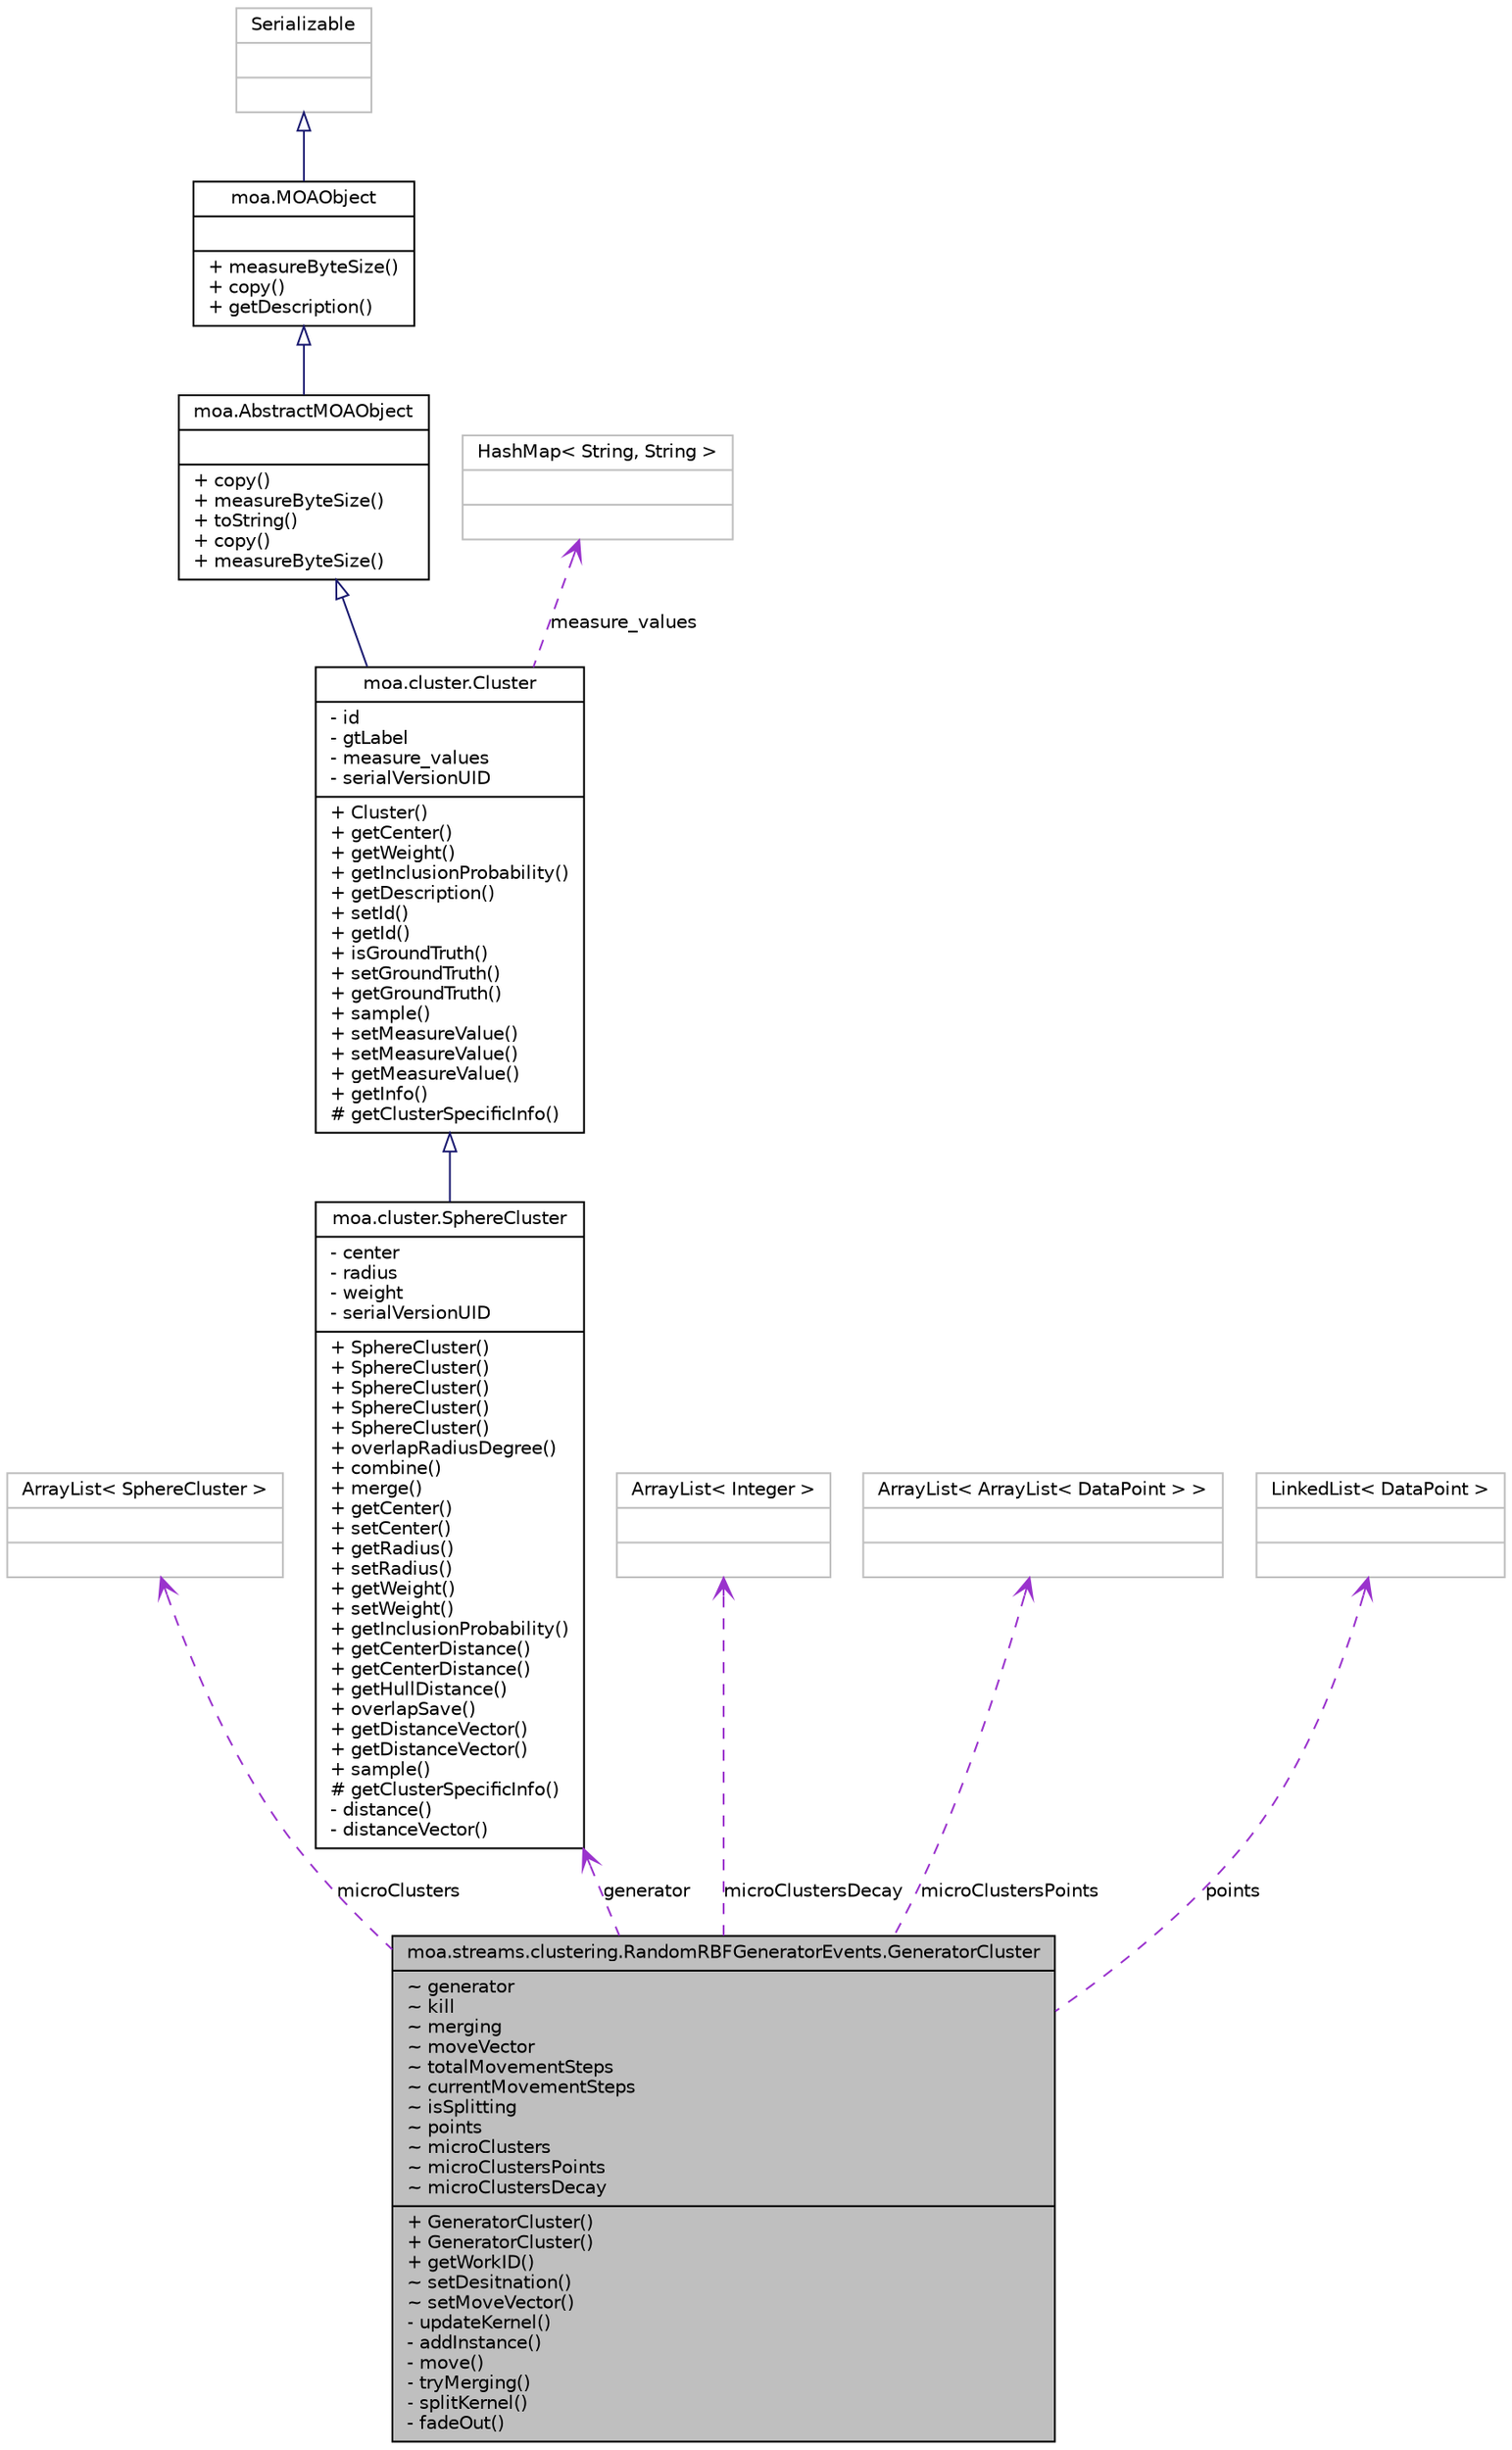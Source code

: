 digraph G
{
  edge [fontname="Helvetica",fontsize="10",labelfontname="Helvetica",labelfontsize="10"];
  node [fontname="Helvetica",fontsize="10",shape=record];
  Node1 [label="{moa.streams.clustering.RandomRBFGeneratorEvents.GeneratorCluster\n|~ generator\l~ kill\l~ merging\l~ moveVector\l~ totalMovementSteps\l~ currentMovementSteps\l~ isSplitting\l~ points\l~ microClusters\l~ microClustersPoints\l~ microClustersDecay\l|+ GeneratorCluster()\l+ GeneratorCluster()\l+ getWorkID()\l~ setDesitnation()\l~ setMoveVector()\l- updateKernel()\l- addInstance()\l- move()\l- tryMerging()\l- splitKernel()\l- fadeOut()\l}",height=0.2,width=0.4,color="black", fillcolor="grey75", style="filled" fontcolor="black"];
  Node2 -> Node1 [dir=back,color="darkorchid3",fontsize="10",style="dashed",label="microClusters",arrowtail="open",fontname="Helvetica"];
  Node2 [label="{ArrayList\< SphereCluster \>\n||}",height=0.2,width=0.4,color="grey75", fillcolor="white", style="filled"];
  Node3 -> Node1 [dir=back,color="darkorchid3",fontsize="10",style="dashed",label="generator",arrowtail="open",fontname="Helvetica"];
  Node3 [label="{moa.cluster.SphereCluster\n|- center\l- radius\l- weight\l- serialVersionUID\l|+ SphereCluster()\l+ SphereCluster()\l+ SphereCluster()\l+ SphereCluster()\l+ SphereCluster()\l+ overlapRadiusDegree()\l+ combine()\l+ merge()\l+ getCenter()\l+ setCenter()\l+ getRadius()\l+ setRadius()\l+ getWeight()\l+ setWeight()\l+ getInclusionProbability()\l+ getCenterDistance()\l+ getCenterDistance()\l+ getHullDistance()\l+ overlapSave()\l+ getDistanceVector()\l+ getDistanceVector()\l+ sample()\l# getClusterSpecificInfo()\l- distance()\l- distanceVector()\l}",height=0.2,width=0.4,color="black", fillcolor="white", style="filled",URL="$classmoa_1_1cluster_1_1SphereCluster.html",tooltip="A simple implementation of the Cluster interface representing spherical clusters..."];
  Node4 -> Node3 [dir=back,color="midnightblue",fontsize="10",style="solid",arrowtail="empty",fontname="Helvetica"];
  Node4 [label="{moa.cluster.Cluster\n|- id\l- gtLabel\l- measure_values\l- serialVersionUID\l|+ Cluster()\l+ getCenter()\l+ getWeight()\l+ getInclusionProbability()\l+ getDescription()\l+ setId()\l+ getId()\l+ isGroundTruth()\l+ setGroundTruth()\l+ getGroundTruth()\l+ sample()\l+ setMeasureValue()\l+ setMeasureValue()\l+ getMeasureValue()\l+ getInfo()\l# getClusterSpecificInfo()\l}",height=0.2,width=0.4,color="black", fillcolor="white", style="filled",URL="$classmoa_1_1cluster_1_1Cluster.html"];
  Node5 -> Node4 [dir=back,color="midnightblue",fontsize="10",style="solid",arrowtail="empty",fontname="Helvetica"];
  Node5 [label="{moa.AbstractMOAObject\n||+ copy()\l+ measureByteSize()\l+ toString()\l+ copy()\l+ measureByteSize()\l}",height=0.2,width=0.4,color="black", fillcolor="white", style="filled",URL="$classmoa_1_1AbstractMOAObject.html",tooltip="Abstract MOA Object."];
  Node6 -> Node5 [dir=back,color="midnightblue",fontsize="10",style="solid",arrowtail="empty",fontname="Helvetica"];
  Node6 [label="{moa.MOAObject\n||+ measureByteSize()\l+ copy()\l+ getDescription()\l}",height=0.2,width=0.4,color="black", fillcolor="white", style="filled",URL="$interfacemoa_1_1MOAObject.html",tooltip="Interface implemented by classes in MOA, so that all are serializable, can produce..."];
  Node7 -> Node6 [dir=back,color="midnightblue",fontsize="10",style="solid",arrowtail="empty",fontname="Helvetica"];
  Node7 [label="{Serializable\n||}",height=0.2,width=0.4,color="grey75", fillcolor="white", style="filled"];
  Node8 -> Node4 [dir=back,color="darkorchid3",fontsize="10",style="dashed",label="measure_values",arrowtail="open",fontname="Helvetica"];
  Node8 [label="{HashMap\< String, String \>\n||}",height=0.2,width=0.4,color="grey75", fillcolor="white", style="filled"];
  Node9 -> Node1 [dir=back,color="darkorchid3",fontsize="10",style="dashed",label="microClustersDecay",arrowtail="open",fontname="Helvetica"];
  Node9 [label="{ArrayList\< Integer \>\n||}",height=0.2,width=0.4,color="grey75", fillcolor="white", style="filled"];
  Node10 -> Node1 [dir=back,color="darkorchid3",fontsize="10",style="dashed",label="microClustersPoints",arrowtail="open",fontname="Helvetica"];
  Node10 [label="{ArrayList\< ArrayList\< DataPoint \> \>\n||}",height=0.2,width=0.4,color="grey75", fillcolor="white", style="filled"];
  Node11 -> Node1 [dir=back,color="darkorchid3",fontsize="10",style="dashed",label="points",arrowtail="open",fontname="Helvetica"];
  Node11 [label="{LinkedList\< DataPoint \>\n||}",height=0.2,width=0.4,color="grey75", fillcolor="white", style="filled"];
}
